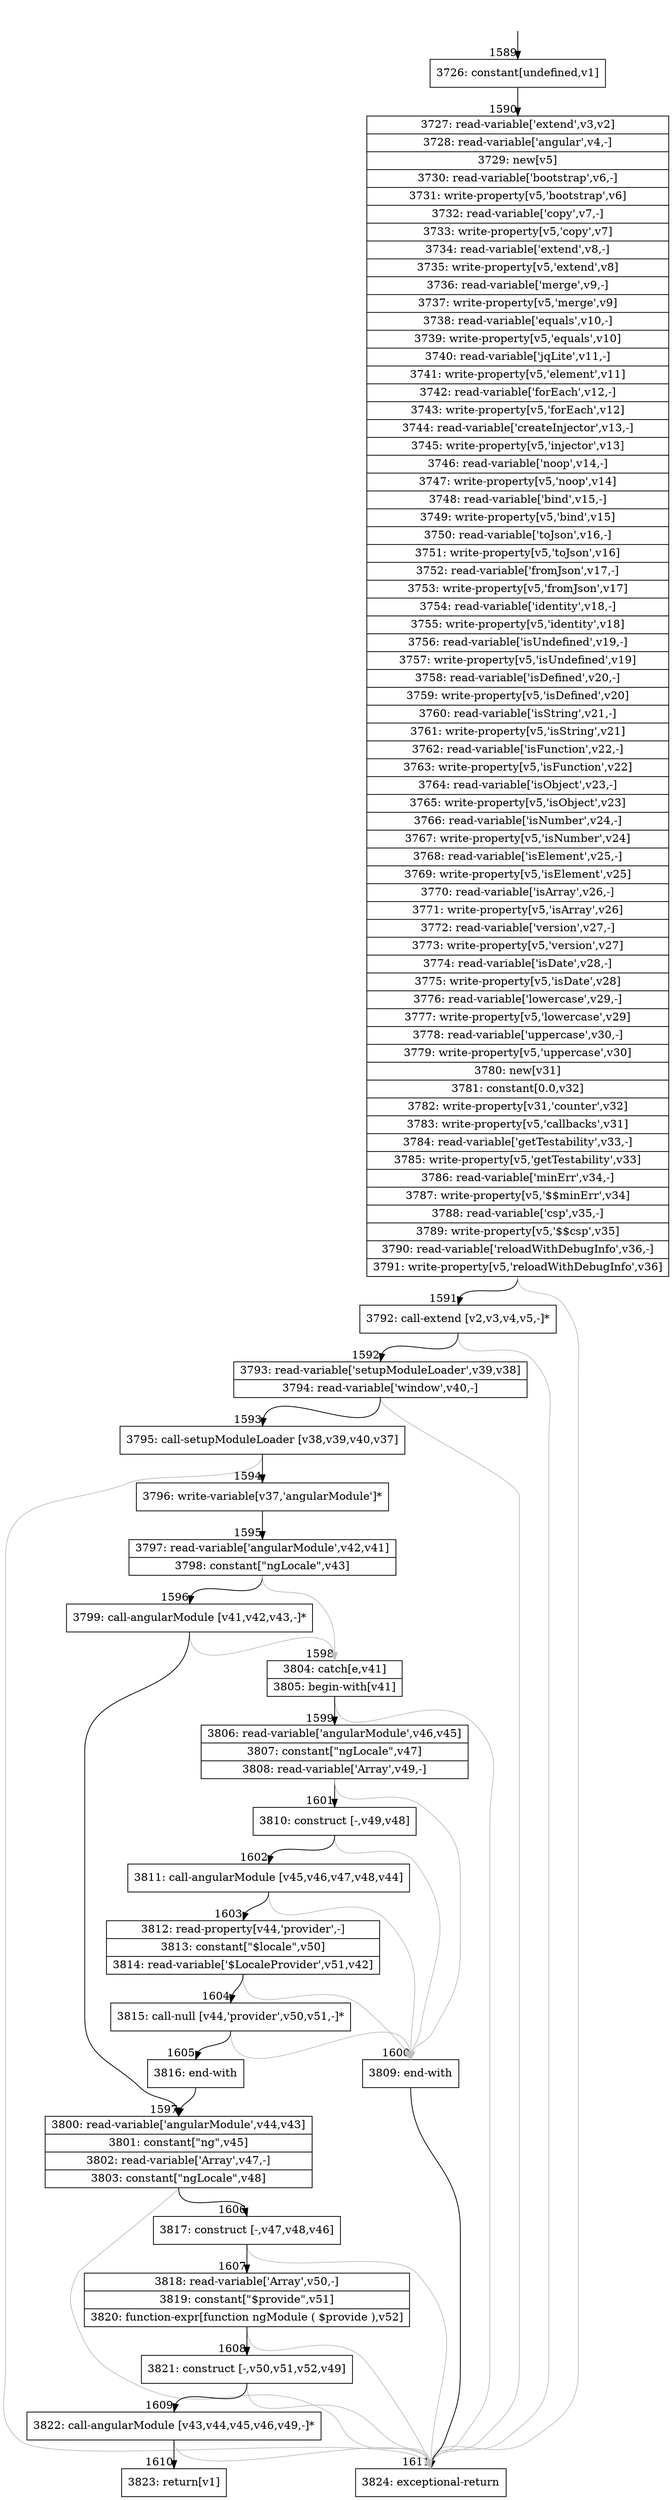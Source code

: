 digraph {
rankdir="TD"
BB_entry117[shape=none,label=""];
BB_entry117 -> BB1589 [tailport=s, headport=n, headlabel="    1589"]
BB1589 [shape=record label="{3726: constant[undefined,v1]}" ] 
BB1589 -> BB1590 [tailport=s, headport=n, headlabel="      1590"]
BB1590 [shape=record label="{3727: read-variable['extend',v3,v2]|3728: read-variable['angular',v4,-]|3729: new[v5]|3730: read-variable['bootstrap',v6,-]|3731: write-property[v5,'bootstrap',v6]|3732: read-variable['copy',v7,-]|3733: write-property[v5,'copy',v7]|3734: read-variable['extend',v8,-]|3735: write-property[v5,'extend',v8]|3736: read-variable['merge',v9,-]|3737: write-property[v5,'merge',v9]|3738: read-variable['equals',v10,-]|3739: write-property[v5,'equals',v10]|3740: read-variable['jqLite',v11,-]|3741: write-property[v5,'element',v11]|3742: read-variable['forEach',v12,-]|3743: write-property[v5,'forEach',v12]|3744: read-variable['createInjector',v13,-]|3745: write-property[v5,'injector',v13]|3746: read-variable['noop',v14,-]|3747: write-property[v5,'noop',v14]|3748: read-variable['bind',v15,-]|3749: write-property[v5,'bind',v15]|3750: read-variable['toJson',v16,-]|3751: write-property[v5,'toJson',v16]|3752: read-variable['fromJson',v17,-]|3753: write-property[v5,'fromJson',v17]|3754: read-variable['identity',v18,-]|3755: write-property[v5,'identity',v18]|3756: read-variable['isUndefined',v19,-]|3757: write-property[v5,'isUndefined',v19]|3758: read-variable['isDefined',v20,-]|3759: write-property[v5,'isDefined',v20]|3760: read-variable['isString',v21,-]|3761: write-property[v5,'isString',v21]|3762: read-variable['isFunction',v22,-]|3763: write-property[v5,'isFunction',v22]|3764: read-variable['isObject',v23,-]|3765: write-property[v5,'isObject',v23]|3766: read-variable['isNumber',v24,-]|3767: write-property[v5,'isNumber',v24]|3768: read-variable['isElement',v25,-]|3769: write-property[v5,'isElement',v25]|3770: read-variable['isArray',v26,-]|3771: write-property[v5,'isArray',v26]|3772: read-variable['version',v27,-]|3773: write-property[v5,'version',v27]|3774: read-variable['isDate',v28,-]|3775: write-property[v5,'isDate',v28]|3776: read-variable['lowercase',v29,-]|3777: write-property[v5,'lowercase',v29]|3778: read-variable['uppercase',v30,-]|3779: write-property[v5,'uppercase',v30]|3780: new[v31]|3781: constant[0.0,v32]|3782: write-property[v31,'counter',v32]|3783: write-property[v5,'callbacks',v31]|3784: read-variable['getTestability',v33,-]|3785: write-property[v5,'getTestability',v33]|3786: read-variable['minErr',v34,-]|3787: write-property[v5,'$$minErr',v34]|3788: read-variable['csp',v35,-]|3789: write-property[v5,'$$csp',v35]|3790: read-variable['reloadWithDebugInfo',v36,-]|3791: write-property[v5,'reloadWithDebugInfo',v36]}" ] 
BB1590 -> BB1591 [tailport=s, headport=n, headlabel="      1591"]
BB1590 -> BB1611 [tailport=s, headport=n, color=gray, headlabel="      1611"]
BB1591 [shape=record label="{3792: call-extend [v2,v3,v4,v5,-]*}" ] 
BB1591 -> BB1592 [tailport=s, headport=n, headlabel="      1592"]
BB1591 -> BB1611 [tailport=s, headport=n, color=gray]
BB1592 [shape=record label="{3793: read-variable['setupModuleLoader',v39,v38]|3794: read-variable['window',v40,-]}" ] 
BB1592 -> BB1593 [tailport=s, headport=n, headlabel="      1593"]
BB1592 -> BB1611 [tailport=s, headport=n, color=gray]
BB1593 [shape=record label="{3795: call-setupModuleLoader [v38,v39,v40,v37]}" ] 
BB1593 -> BB1594 [tailport=s, headport=n, headlabel="      1594"]
BB1593 -> BB1611 [tailport=s, headport=n, color=gray]
BB1594 [shape=record label="{3796: write-variable[v37,'angularModule']*}" ] 
BB1594 -> BB1595 [tailport=s, headport=n, headlabel="      1595"]
BB1595 [shape=record label="{3797: read-variable['angularModule',v42,v41]|3798: constant[\"ngLocale\",v43]}" ] 
BB1595 -> BB1596 [tailport=s, headport=n, headlabel="      1596"]
BB1595 -> BB1598 [tailport=s, headport=n, color=gray, headlabel="      1598"]
BB1596 [shape=record label="{3799: call-angularModule [v41,v42,v43,-]*}" ] 
BB1596 -> BB1597 [tailport=s, headport=n, headlabel="      1597"]
BB1596 -> BB1598 [tailport=s, headport=n, color=gray]
BB1597 [shape=record label="{3800: read-variable['angularModule',v44,v43]|3801: constant[\"ng\",v45]|3802: read-variable['Array',v47,-]|3803: constant[\"ngLocale\",v48]}" ] 
BB1597 -> BB1606 [tailport=s, headport=n, headlabel="      1606"]
BB1597 -> BB1611 [tailport=s, headport=n, color=gray]
BB1598 [shape=record label="{3804: catch[e,v41]|3805: begin-with[v41]}" ] 
BB1598 -> BB1599 [tailport=s, headport=n, headlabel="      1599"]
BB1598 -> BB1611 [tailport=s, headport=n, color=gray]
BB1599 [shape=record label="{3806: read-variable['angularModule',v46,v45]|3807: constant[\"ngLocale\",v47]|3808: read-variable['Array',v49,-]}" ] 
BB1599 -> BB1601 [tailport=s, headport=n, headlabel="      1601"]
BB1599 -> BB1600 [tailport=s, headport=n, color=gray, headlabel="      1600"]
BB1600 [shape=record label="{3809: end-with}" ] 
BB1600 -> BB1611 [tailport=s, headport=n]
BB1601 [shape=record label="{3810: construct [-,v49,v48]}" ] 
BB1601 -> BB1602 [tailport=s, headport=n, headlabel="      1602"]
BB1601 -> BB1600 [tailport=s, headport=n, color=gray]
BB1602 [shape=record label="{3811: call-angularModule [v45,v46,v47,v48,v44]}" ] 
BB1602 -> BB1603 [tailport=s, headport=n, headlabel="      1603"]
BB1602 -> BB1600 [tailport=s, headport=n, color=gray]
BB1603 [shape=record label="{3812: read-property[v44,'provider',-]|3813: constant[\"$locale\",v50]|3814: read-variable['$LocaleProvider',v51,v42]}" ] 
BB1603 -> BB1604 [tailport=s, headport=n, headlabel="      1604"]
BB1603 -> BB1600 [tailport=s, headport=n, color=gray]
BB1604 [shape=record label="{3815: call-null [v44,'provider',v50,v51,-]*}" ] 
BB1604 -> BB1605 [tailport=s, headport=n, headlabel="      1605"]
BB1604 -> BB1600 [tailport=s, headport=n, color=gray]
BB1605 [shape=record label="{3816: end-with}" ] 
BB1605 -> BB1597 [tailport=s, headport=n]
BB1606 [shape=record label="{3817: construct [-,v47,v48,v46]}" ] 
BB1606 -> BB1607 [tailport=s, headport=n, headlabel="      1607"]
BB1606 -> BB1611 [tailport=s, headport=n, color=gray]
BB1607 [shape=record label="{3818: read-variable['Array',v50,-]|3819: constant[\"$provide\",v51]|3820: function-expr[function ngModule ( $provide ),v52]}" ] 
BB1607 -> BB1608 [tailport=s, headport=n, headlabel="      1608"]
BB1607 -> BB1611 [tailport=s, headport=n, color=gray]
BB1608 [shape=record label="{3821: construct [-,v50,v51,v52,v49]}" ] 
BB1608 -> BB1609 [tailport=s, headport=n, headlabel="      1609"]
BB1608 -> BB1611 [tailport=s, headport=n, color=gray]
BB1609 [shape=record label="{3822: call-angularModule [v43,v44,v45,v46,v49,-]*}" ] 
BB1609 -> BB1610 [tailport=s, headport=n, headlabel="      1610"]
BB1609 -> BB1611 [tailport=s, headport=n, color=gray]
BB1610 [shape=record label="{3823: return[v1]}" ] 
BB1611 [shape=record label="{3824: exceptional-return}" ] 
//#$~ 2495
}
